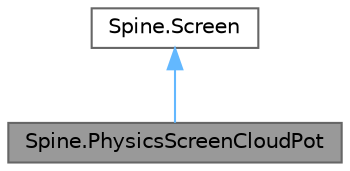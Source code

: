 digraph "Spine.PhysicsScreenCloudPot"
{
 // LATEX_PDF_SIZE
  bgcolor="transparent";
  edge [fontname=Helvetica,fontsize=10,labelfontname=Helvetica,labelfontsize=10];
  node [fontname=Helvetica,fontsize=10,shape=box,height=0.2,width=0.4];
  Node1 [id="Node000001",label="Spine.PhysicsScreenCloudPot",height=0.2,width=0.4,color="gray40", fillcolor="grey60", style="filled", fontcolor="black",tooltip="The physics screen Cloud Pot demonstrates Physics Constraints introduced in Spine 4...."];
  Node2 -> Node1 [id="edge1_Node000001_Node000002",dir="back",color="steelblue1",style="solid",tooltip=" "];
  Node2 [id="Node000002",label="Spine.Screen",height=0.2,width=0.4,color="gray40", fillcolor="white", style="filled",URL="$class_spine_1_1_screen.html",tooltip=" "];
}
